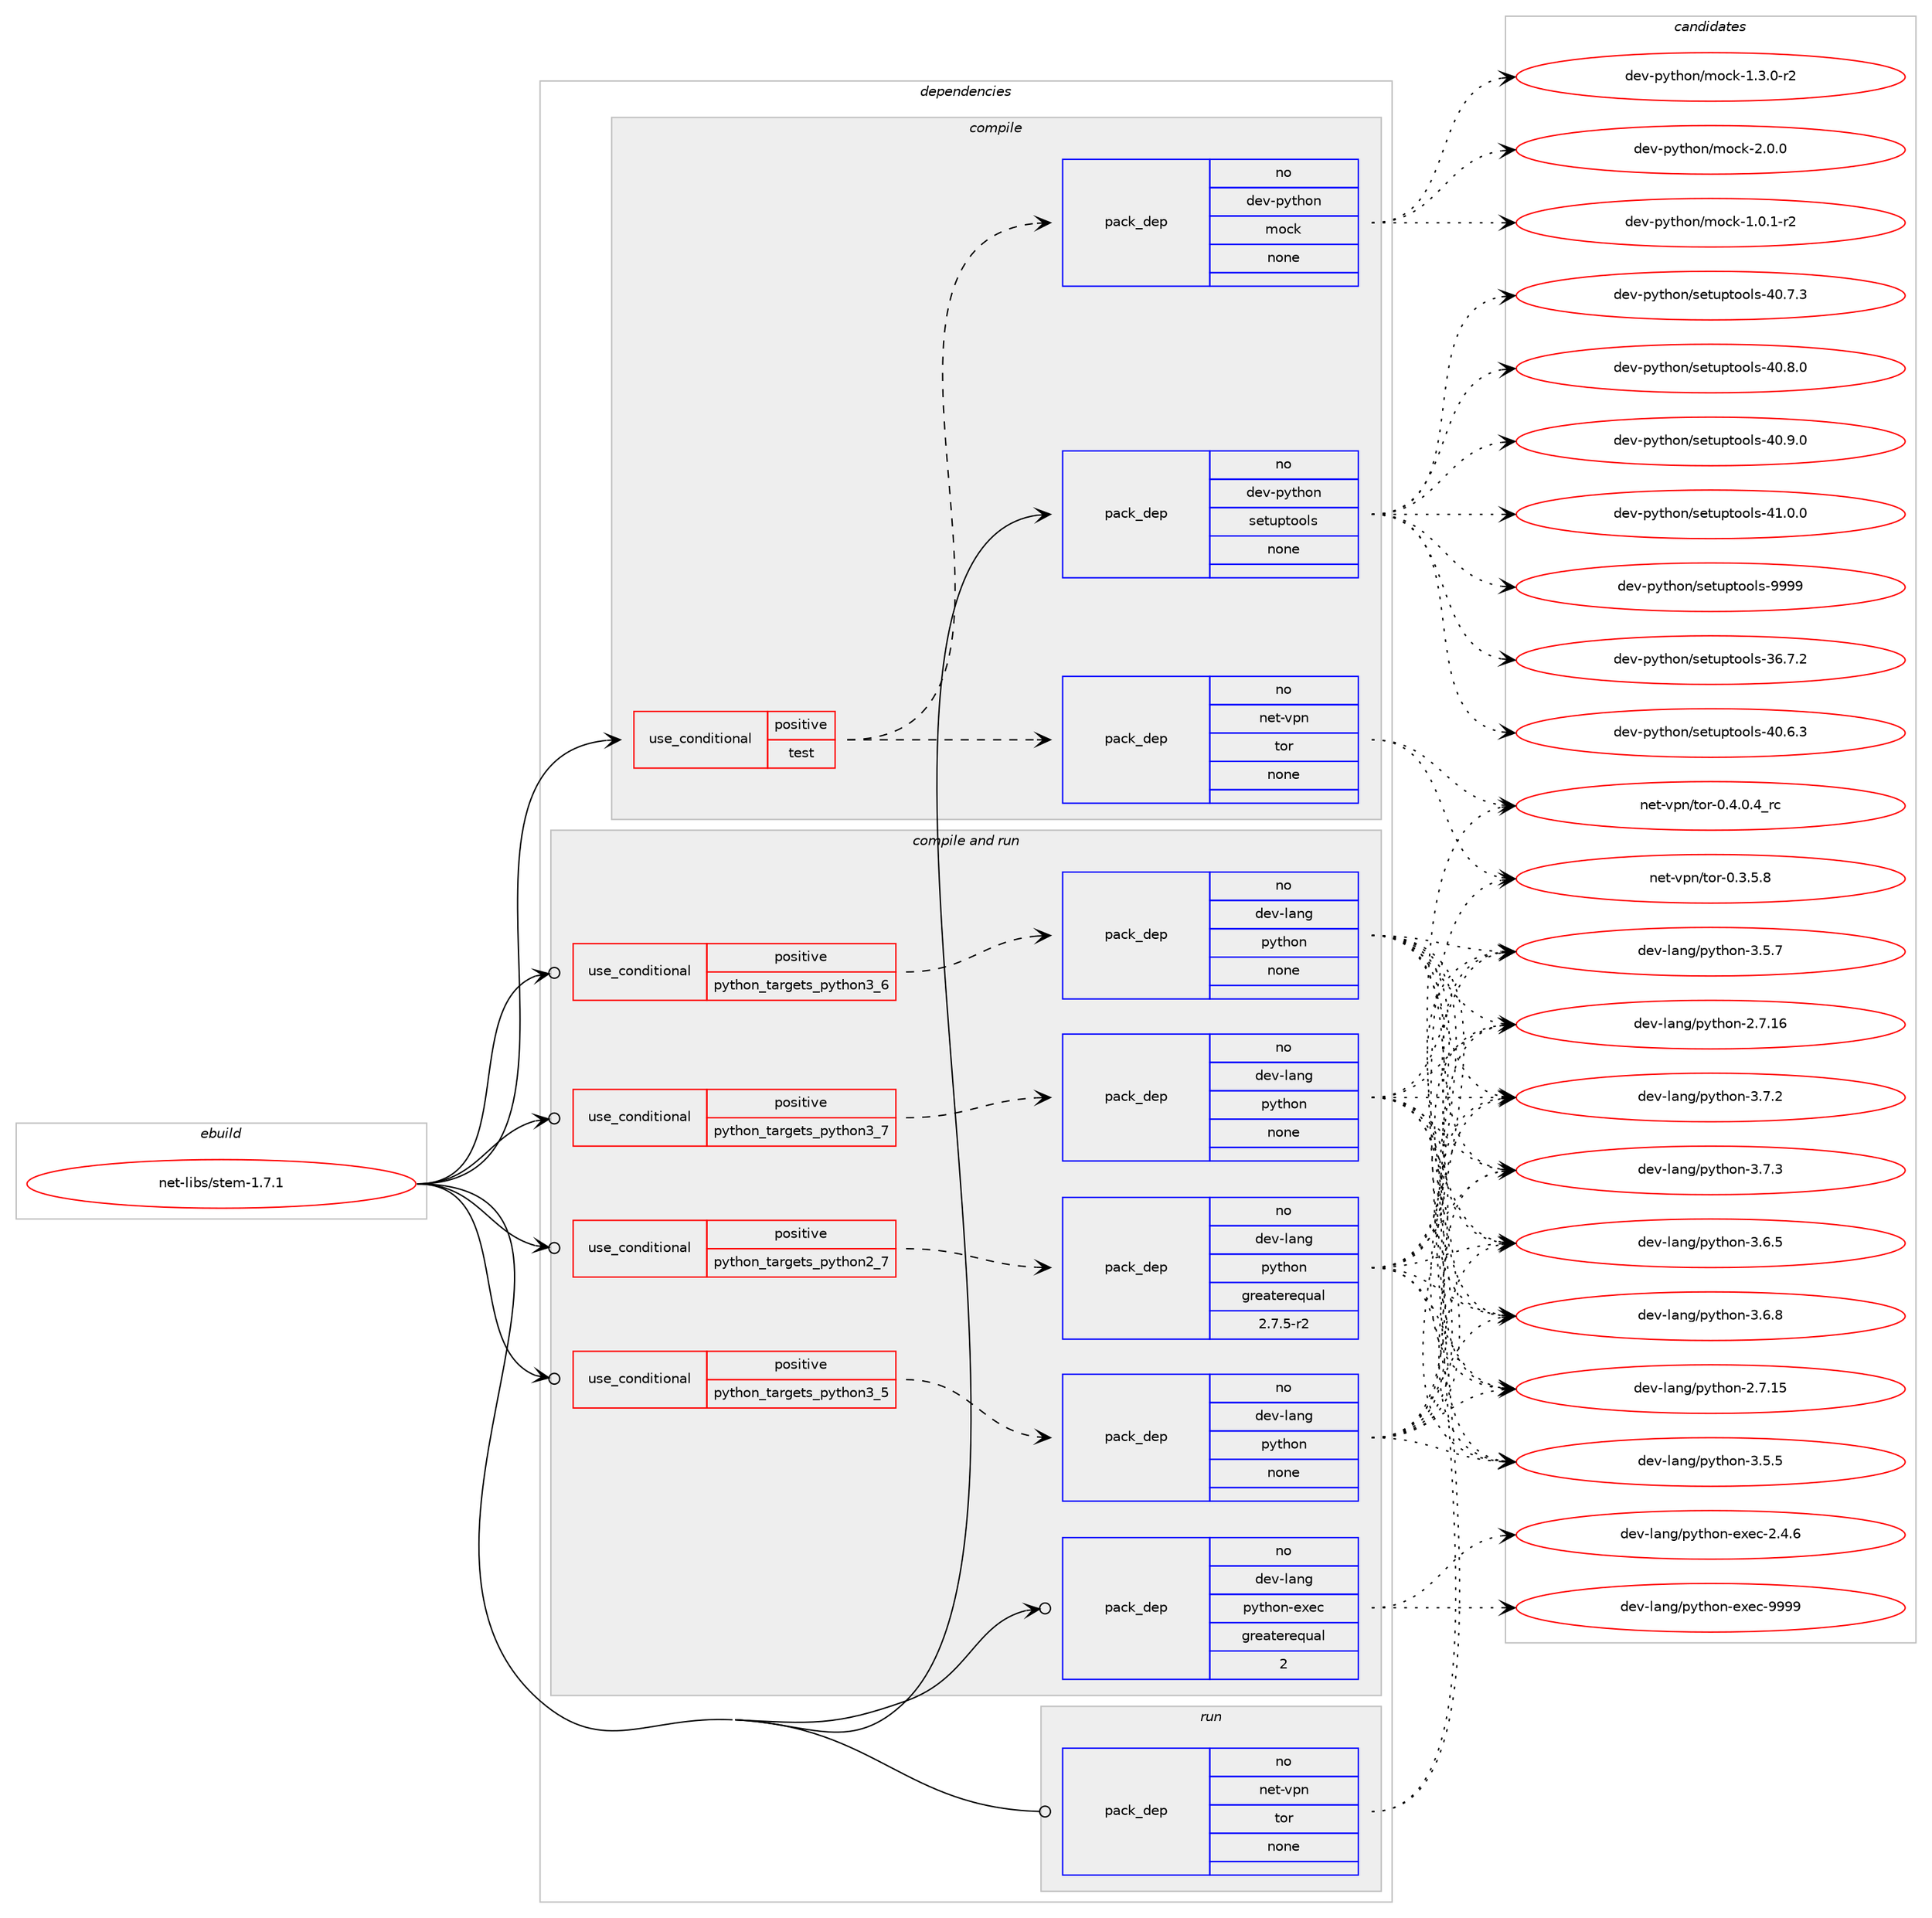 digraph prolog {

# *************
# Graph options
# *************

newrank=true;
concentrate=true;
compound=true;
graph [rankdir=LR,fontname=Helvetica,fontsize=10,ranksep=1.5];#, ranksep=2.5, nodesep=0.2];
edge  [arrowhead=vee];
node  [fontname=Helvetica,fontsize=10];

# **********
# The ebuild
# **********

subgraph cluster_leftcol {
color=gray;
rank=same;
label=<<i>ebuild</i>>;
id [label="net-libs/stem-1.7.1", color=red, width=4, href="../net-libs/stem-1.7.1.svg"];
}

# ****************
# The dependencies
# ****************

subgraph cluster_midcol {
color=gray;
label=<<i>dependencies</i>>;
subgraph cluster_compile {
fillcolor="#eeeeee";
style=filled;
label=<<i>compile</i>>;
subgraph cond630 {
dependency2671 [label=<<TABLE BORDER="0" CELLBORDER="1" CELLSPACING="0" CELLPADDING="4"><TR><TD ROWSPAN="3" CELLPADDING="10">use_conditional</TD></TR><TR><TD>positive</TD></TR><TR><TD>test</TD></TR></TABLE>>, shape=none, color=red];
subgraph pack2001 {
dependency2672 [label=<<TABLE BORDER="0" CELLBORDER="1" CELLSPACING="0" CELLPADDING="4" WIDTH="220"><TR><TD ROWSPAN="6" CELLPADDING="30">pack_dep</TD></TR><TR><TD WIDTH="110">no</TD></TR><TR><TD>dev-python</TD></TR><TR><TD>mock</TD></TR><TR><TD>none</TD></TR><TR><TD></TD></TR></TABLE>>, shape=none, color=blue];
}
dependency2671:e -> dependency2672:w [weight=20,style="dashed",arrowhead="vee"];
subgraph pack2002 {
dependency2673 [label=<<TABLE BORDER="0" CELLBORDER="1" CELLSPACING="0" CELLPADDING="4" WIDTH="220"><TR><TD ROWSPAN="6" CELLPADDING="30">pack_dep</TD></TR><TR><TD WIDTH="110">no</TD></TR><TR><TD>net-vpn</TD></TR><TR><TD>tor</TD></TR><TR><TD>none</TD></TR><TR><TD></TD></TR></TABLE>>, shape=none, color=blue];
}
dependency2671:e -> dependency2673:w [weight=20,style="dashed",arrowhead="vee"];
}
id:e -> dependency2671:w [weight=20,style="solid",arrowhead="vee"];
subgraph pack2003 {
dependency2674 [label=<<TABLE BORDER="0" CELLBORDER="1" CELLSPACING="0" CELLPADDING="4" WIDTH="220"><TR><TD ROWSPAN="6" CELLPADDING="30">pack_dep</TD></TR><TR><TD WIDTH="110">no</TD></TR><TR><TD>dev-python</TD></TR><TR><TD>setuptools</TD></TR><TR><TD>none</TD></TR><TR><TD></TD></TR></TABLE>>, shape=none, color=blue];
}
id:e -> dependency2674:w [weight=20,style="solid",arrowhead="vee"];
}
subgraph cluster_compileandrun {
fillcolor="#eeeeee";
style=filled;
label=<<i>compile and run</i>>;
subgraph cond631 {
dependency2675 [label=<<TABLE BORDER="0" CELLBORDER="1" CELLSPACING="0" CELLPADDING="4"><TR><TD ROWSPAN="3" CELLPADDING="10">use_conditional</TD></TR><TR><TD>positive</TD></TR><TR><TD>python_targets_python2_7</TD></TR></TABLE>>, shape=none, color=red];
subgraph pack2004 {
dependency2676 [label=<<TABLE BORDER="0" CELLBORDER="1" CELLSPACING="0" CELLPADDING="4" WIDTH="220"><TR><TD ROWSPAN="6" CELLPADDING="30">pack_dep</TD></TR><TR><TD WIDTH="110">no</TD></TR><TR><TD>dev-lang</TD></TR><TR><TD>python</TD></TR><TR><TD>greaterequal</TD></TR><TR><TD>2.7.5-r2</TD></TR></TABLE>>, shape=none, color=blue];
}
dependency2675:e -> dependency2676:w [weight=20,style="dashed",arrowhead="vee"];
}
id:e -> dependency2675:w [weight=20,style="solid",arrowhead="odotvee"];
subgraph cond632 {
dependency2677 [label=<<TABLE BORDER="0" CELLBORDER="1" CELLSPACING="0" CELLPADDING="4"><TR><TD ROWSPAN="3" CELLPADDING="10">use_conditional</TD></TR><TR><TD>positive</TD></TR><TR><TD>python_targets_python3_5</TD></TR></TABLE>>, shape=none, color=red];
subgraph pack2005 {
dependency2678 [label=<<TABLE BORDER="0" CELLBORDER="1" CELLSPACING="0" CELLPADDING="4" WIDTH="220"><TR><TD ROWSPAN="6" CELLPADDING="30">pack_dep</TD></TR><TR><TD WIDTH="110">no</TD></TR><TR><TD>dev-lang</TD></TR><TR><TD>python</TD></TR><TR><TD>none</TD></TR><TR><TD></TD></TR></TABLE>>, shape=none, color=blue];
}
dependency2677:e -> dependency2678:w [weight=20,style="dashed",arrowhead="vee"];
}
id:e -> dependency2677:w [weight=20,style="solid",arrowhead="odotvee"];
subgraph cond633 {
dependency2679 [label=<<TABLE BORDER="0" CELLBORDER="1" CELLSPACING="0" CELLPADDING="4"><TR><TD ROWSPAN="3" CELLPADDING="10">use_conditional</TD></TR><TR><TD>positive</TD></TR><TR><TD>python_targets_python3_6</TD></TR></TABLE>>, shape=none, color=red];
subgraph pack2006 {
dependency2680 [label=<<TABLE BORDER="0" CELLBORDER="1" CELLSPACING="0" CELLPADDING="4" WIDTH="220"><TR><TD ROWSPAN="6" CELLPADDING="30">pack_dep</TD></TR><TR><TD WIDTH="110">no</TD></TR><TR><TD>dev-lang</TD></TR><TR><TD>python</TD></TR><TR><TD>none</TD></TR><TR><TD></TD></TR></TABLE>>, shape=none, color=blue];
}
dependency2679:e -> dependency2680:w [weight=20,style="dashed",arrowhead="vee"];
}
id:e -> dependency2679:w [weight=20,style="solid",arrowhead="odotvee"];
subgraph cond634 {
dependency2681 [label=<<TABLE BORDER="0" CELLBORDER="1" CELLSPACING="0" CELLPADDING="4"><TR><TD ROWSPAN="3" CELLPADDING="10">use_conditional</TD></TR><TR><TD>positive</TD></TR><TR><TD>python_targets_python3_7</TD></TR></TABLE>>, shape=none, color=red];
subgraph pack2007 {
dependency2682 [label=<<TABLE BORDER="0" CELLBORDER="1" CELLSPACING="0" CELLPADDING="4" WIDTH="220"><TR><TD ROWSPAN="6" CELLPADDING="30">pack_dep</TD></TR><TR><TD WIDTH="110">no</TD></TR><TR><TD>dev-lang</TD></TR><TR><TD>python</TD></TR><TR><TD>none</TD></TR><TR><TD></TD></TR></TABLE>>, shape=none, color=blue];
}
dependency2681:e -> dependency2682:w [weight=20,style="dashed",arrowhead="vee"];
}
id:e -> dependency2681:w [weight=20,style="solid",arrowhead="odotvee"];
subgraph pack2008 {
dependency2683 [label=<<TABLE BORDER="0" CELLBORDER="1" CELLSPACING="0" CELLPADDING="4" WIDTH="220"><TR><TD ROWSPAN="6" CELLPADDING="30">pack_dep</TD></TR><TR><TD WIDTH="110">no</TD></TR><TR><TD>dev-lang</TD></TR><TR><TD>python-exec</TD></TR><TR><TD>greaterequal</TD></TR><TR><TD>2</TD></TR></TABLE>>, shape=none, color=blue];
}
id:e -> dependency2683:w [weight=20,style="solid",arrowhead="odotvee"];
}
subgraph cluster_run {
fillcolor="#eeeeee";
style=filled;
label=<<i>run</i>>;
subgraph pack2009 {
dependency2684 [label=<<TABLE BORDER="0" CELLBORDER="1" CELLSPACING="0" CELLPADDING="4" WIDTH="220"><TR><TD ROWSPAN="6" CELLPADDING="30">pack_dep</TD></TR><TR><TD WIDTH="110">no</TD></TR><TR><TD>net-vpn</TD></TR><TR><TD>tor</TD></TR><TR><TD>none</TD></TR><TR><TD></TD></TR></TABLE>>, shape=none, color=blue];
}
id:e -> dependency2684:w [weight=20,style="solid",arrowhead="odot"];
}
}

# **************
# The candidates
# **************

subgraph cluster_choices {
rank=same;
color=gray;
label=<<i>candidates</i>>;

subgraph choice2001 {
color=black;
nodesep=1;
choice1001011184511212111610411111047109111991074549464846494511450 [label="dev-python/mock-1.0.1-r2", color=red, width=4,href="../dev-python/mock-1.0.1-r2.svg"];
choice1001011184511212111610411111047109111991074549465146484511450 [label="dev-python/mock-1.3.0-r2", color=red, width=4,href="../dev-python/mock-1.3.0-r2.svg"];
choice100101118451121211161041111104710911199107455046484648 [label="dev-python/mock-2.0.0", color=red, width=4,href="../dev-python/mock-2.0.0.svg"];
dependency2672:e -> choice1001011184511212111610411111047109111991074549464846494511450:w [style=dotted,weight="100"];
dependency2672:e -> choice1001011184511212111610411111047109111991074549465146484511450:w [style=dotted,weight="100"];
dependency2672:e -> choice100101118451121211161041111104710911199107455046484648:w [style=dotted,weight="100"];
}
subgraph choice2002 {
color=black;
nodesep=1;
choice11010111645118112110471161111144548465146534656 [label="net-vpn/tor-0.3.5.8", color=red, width=4,href="../net-vpn/tor-0.3.5.8.svg"];
choice110101116451181121104711611111445484652464846529511499 [label="net-vpn/tor-0.4.0.4_rc", color=red, width=4,href="../net-vpn/tor-0.4.0.4_rc.svg"];
dependency2673:e -> choice11010111645118112110471161111144548465146534656:w [style=dotted,weight="100"];
dependency2673:e -> choice110101116451181121104711611111445484652464846529511499:w [style=dotted,weight="100"];
}
subgraph choice2003 {
color=black;
nodesep=1;
choice100101118451121211161041111104711510111611711211611111110811545515446554650 [label="dev-python/setuptools-36.7.2", color=red, width=4,href="../dev-python/setuptools-36.7.2.svg"];
choice100101118451121211161041111104711510111611711211611111110811545524846544651 [label="dev-python/setuptools-40.6.3", color=red, width=4,href="../dev-python/setuptools-40.6.3.svg"];
choice100101118451121211161041111104711510111611711211611111110811545524846554651 [label="dev-python/setuptools-40.7.3", color=red, width=4,href="../dev-python/setuptools-40.7.3.svg"];
choice100101118451121211161041111104711510111611711211611111110811545524846564648 [label="dev-python/setuptools-40.8.0", color=red, width=4,href="../dev-python/setuptools-40.8.0.svg"];
choice100101118451121211161041111104711510111611711211611111110811545524846574648 [label="dev-python/setuptools-40.9.0", color=red, width=4,href="../dev-python/setuptools-40.9.0.svg"];
choice100101118451121211161041111104711510111611711211611111110811545524946484648 [label="dev-python/setuptools-41.0.0", color=red, width=4,href="../dev-python/setuptools-41.0.0.svg"];
choice10010111845112121116104111110471151011161171121161111111081154557575757 [label="dev-python/setuptools-9999", color=red, width=4,href="../dev-python/setuptools-9999.svg"];
dependency2674:e -> choice100101118451121211161041111104711510111611711211611111110811545515446554650:w [style=dotted,weight="100"];
dependency2674:e -> choice100101118451121211161041111104711510111611711211611111110811545524846544651:w [style=dotted,weight="100"];
dependency2674:e -> choice100101118451121211161041111104711510111611711211611111110811545524846554651:w [style=dotted,weight="100"];
dependency2674:e -> choice100101118451121211161041111104711510111611711211611111110811545524846564648:w [style=dotted,weight="100"];
dependency2674:e -> choice100101118451121211161041111104711510111611711211611111110811545524846574648:w [style=dotted,weight="100"];
dependency2674:e -> choice100101118451121211161041111104711510111611711211611111110811545524946484648:w [style=dotted,weight="100"];
dependency2674:e -> choice10010111845112121116104111110471151011161171121161111111081154557575757:w [style=dotted,weight="100"];
}
subgraph choice2004 {
color=black;
nodesep=1;
choice10010111845108971101034711212111610411111045504655464953 [label="dev-lang/python-2.7.15", color=red, width=4,href="../dev-lang/python-2.7.15.svg"];
choice10010111845108971101034711212111610411111045504655464954 [label="dev-lang/python-2.7.16", color=red, width=4,href="../dev-lang/python-2.7.16.svg"];
choice100101118451089711010347112121116104111110455146534653 [label="dev-lang/python-3.5.5", color=red, width=4,href="../dev-lang/python-3.5.5.svg"];
choice100101118451089711010347112121116104111110455146534655 [label="dev-lang/python-3.5.7", color=red, width=4,href="../dev-lang/python-3.5.7.svg"];
choice100101118451089711010347112121116104111110455146544653 [label="dev-lang/python-3.6.5", color=red, width=4,href="../dev-lang/python-3.6.5.svg"];
choice100101118451089711010347112121116104111110455146544656 [label="dev-lang/python-3.6.8", color=red, width=4,href="../dev-lang/python-3.6.8.svg"];
choice100101118451089711010347112121116104111110455146554650 [label="dev-lang/python-3.7.2", color=red, width=4,href="../dev-lang/python-3.7.2.svg"];
choice100101118451089711010347112121116104111110455146554651 [label="dev-lang/python-3.7.3", color=red, width=4,href="../dev-lang/python-3.7.3.svg"];
dependency2676:e -> choice10010111845108971101034711212111610411111045504655464953:w [style=dotted,weight="100"];
dependency2676:e -> choice10010111845108971101034711212111610411111045504655464954:w [style=dotted,weight="100"];
dependency2676:e -> choice100101118451089711010347112121116104111110455146534653:w [style=dotted,weight="100"];
dependency2676:e -> choice100101118451089711010347112121116104111110455146534655:w [style=dotted,weight="100"];
dependency2676:e -> choice100101118451089711010347112121116104111110455146544653:w [style=dotted,weight="100"];
dependency2676:e -> choice100101118451089711010347112121116104111110455146544656:w [style=dotted,weight="100"];
dependency2676:e -> choice100101118451089711010347112121116104111110455146554650:w [style=dotted,weight="100"];
dependency2676:e -> choice100101118451089711010347112121116104111110455146554651:w [style=dotted,weight="100"];
}
subgraph choice2005 {
color=black;
nodesep=1;
choice10010111845108971101034711212111610411111045504655464953 [label="dev-lang/python-2.7.15", color=red, width=4,href="../dev-lang/python-2.7.15.svg"];
choice10010111845108971101034711212111610411111045504655464954 [label="dev-lang/python-2.7.16", color=red, width=4,href="../dev-lang/python-2.7.16.svg"];
choice100101118451089711010347112121116104111110455146534653 [label="dev-lang/python-3.5.5", color=red, width=4,href="../dev-lang/python-3.5.5.svg"];
choice100101118451089711010347112121116104111110455146534655 [label="dev-lang/python-3.5.7", color=red, width=4,href="../dev-lang/python-3.5.7.svg"];
choice100101118451089711010347112121116104111110455146544653 [label="dev-lang/python-3.6.5", color=red, width=4,href="../dev-lang/python-3.6.5.svg"];
choice100101118451089711010347112121116104111110455146544656 [label="dev-lang/python-3.6.8", color=red, width=4,href="../dev-lang/python-3.6.8.svg"];
choice100101118451089711010347112121116104111110455146554650 [label="dev-lang/python-3.7.2", color=red, width=4,href="../dev-lang/python-3.7.2.svg"];
choice100101118451089711010347112121116104111110455146554651 [label="dev-lang/python-3.7.3", color=red, width=4,href="../dev-lang/python-3.7.3.svg"];
dependency2678:e -> choice10010111845108971101034711212111610411111045504655464953:w [style=dotted,weight="100"];
dependency2678:e -> choice10010111845108971101034711212111610411111045504655464954:w [style=dotted,weight="100"];
dependency2678:e -> choice100101118451089711010347112121116104111110455146534653:w [style=dotted,weight="100"];
dependency2678:e -> choice100101118451089711010347112121116104111110455146534655:w [style=dotted,weight="100"];
dependency2678:e -> choice100101118451089711010347112121116104111110455146544653:w [style=dotted,weight="100"];
dependency2678:e -> choice100101118451089711010347112121116104111110455146544656:w [style=dotted,weight="100"];
dependency2678:e -> choice100101118451089711010347112121116104111110455146554650:w [style=dotted,weight="100"];
dependency2678:e -> choice100101118451089711010347112121116104111110455146554651:w [style=dotted,weight="100"];
}
subgraph choice2006 {
color=black;
nodesep=1;
choice10010111845108971101034711212111610411111045504655464953 [label="dev-lang/python-2.7.15", color=red, width=4,href="../dev-lang/python-2.7.15.svg"];
choice10010111845108971101034711212111610411111045504655464954 [label="dev-lang/python-2.7.16", color=red, width=4,href="../dev-lang/python-2.7.16.svg"];
choice100101118451089711010347112121116104111110455146534653 [label="dev-lang/python-3.5.5", color=red, width=4,href="../dev-lang/python-3.5.5.svg"];
choice100101118451089711010347112121116104111110455146534655 [label="dev-lang/python-3.5.7", color=red, width=4,href="../dev-lang/python-3.5.7.svg"];
choice100101118451089711010347112121116104111110455146544653 [label="dev-lang/python-3.6.5", color=red, width=4,href="../dev-lang/python-3.6.5.svg"];
choice100101118451089711010347112121116104111110455146544656 [label="dev-lang/python-3.6.8", color=red, width=4,href="../dev-lang/python-3.6.8.svg"];
choice100101118451089711010347112121116104111110455146554650 [label="dev-lang/python-3.7.2", color=red, width=4,href="../dev-lang/python-3.7.2.svg"];
choice100101118451089711010347112121116104111110455146554651 [label="dev-lang/python-3.7.3", color=red, width=4,href="../dev-lang/python-3.7.3.svg"];
dependency2680:e -> choice10010111845108971101034711212111610411111045504655464953:w [style=dotted,weight="100"];
dependency2680:e -> choice10010111845108971101034711212111610411111045504655464954:w [style=dotted,weight="100"];
dependency2680:e -> choice100101118451089711010347112121116104111110455146534653:w [style=dotted,weight="100"];
dependency2680:e -> choice100101118451089711010347112121116104111110455146534655:w [style=dotted,weight="100"];
dependency2680:e -> choice100101118451089711010347112121116104111110455146544653:w [style=dotted,weight="100"];
dependency2680:e -> choice100101118451089711010347112121116104111110455146544656:w [style=dotted,weight="100"];
dependency2680:e -> choice100101118451089711010347112121116104111110455146554650:w [style=dotted,weight="100"];
dependency2680:e -> choice100101118451089711010347112121116104111110455146554651:w [style=dotted,weight="100"];
}
subgraph choice2007 {
color=black;
nodesep=1;
choice10010111845108971101034711212111610411111045504655464953 [label="dev-lang/python-2.7.15", color=red, width=4,href="../dev-lang/python-2.7.15.svg"];
choice10010111845108971101034711212111610411111045504655464954 [label="dev-lang/python-2.7.16", color=red, width=4,href="../dev-lang/python-2.7.16.svg"];
choice100101118451089711010347112121116104111110455146534653 [label="dev-lang/python-3.5.5", color=red, width=4,href="../dev-lang/python-3.5.5.svg"];
choice100101118451089711010347112121116104111110455146534655 [label="dev-lang/python-3.5.7", color=red, width=4,href="../dev-lang/python-3.5.7.svg"];
choice100101118451089711010347112121116104111110455146544653 [label="dev-lang/python-3.6.5", color=red, width=4,href="../dev-lang/python-3.6.5.svg"];
choice100101118451089711010347112121116104111110455146544656 [label="dev-lang/python-3.6.8", color=red, width=4,href="../dev-lang/python-3.6.8.svg"];
choice100101118451089711010347112121116104111110455146554650 [label="dev-lang/python-3.7.2", color=red, width=4,href="../dev-lang/python-3.7.2.svg"];
choice100101118451089711010347112121116104111110455146554651 [label="dev-lang/python-3.7.3", color=red, width=4,href="../dev-lang/python-3.7.3.svg"];
dependency2682:e -> choice10010111845108971101034711212111610411111045504655464953:w [style=dotted,weight="100"];
dependency2682:e -> choice10010111845108971101034711212111610411111045504655464954:w [style=dotted,weight="100"];
dependency2682:e -> choice100101118451089711010347112121116104111110455146534653:w [style=dotted,weight="100"];
dependency2682:e -> choice100101118451089711010347112121116104111110455146534655:w [style=dotted,weight="100"];
dependency2682:e -> choice100101118451089711010347112121116104111110455146544653:w [style=dotted,weight="100"];
dependency2682:e -> choice100101118451089711010347112121116104111110455146544656:w [style=dotted,weight="100"];
dependency2682:e -> choice100101118451089711010347112121116104111110455146554650:w [style=dotted,weight="100"];
dependency2682:e -> choice100101118451089711010347112121116104111110455146554651:w [style=dotted,weight="100"];
}
subgraph choice2008 {
color=black;
nodesep=1;
choice1001011184510897110103471121211161041111104510112010199455046524654 [label="dev-lang/python-exec-2.4.6", color=red, width=4,href="../dev-lang/python-exec-2.4.6.svg"];
choice10010111845108971101034711212111610411111045101120101994557575757 [label="dev-lang/python-exec-9999", color=red, width=4,href="../dev-lang/python-exec-9999.svg"];
dependency2683:e -> choice1001011184510897110103471121211161041111104510112010199455046524654:w [style=dotted,weight="100"];
dependency2683:e -> choice10010111845108971101034711212111610411111045101120101994557575757:w [style=dotted,weight="100"];
}
subgraph choice2009 {
color=black;
nodesep=1;
choice11010111645118112110471161111144548465146534656 [label="net-vpn/tor-0.3.5.8", color=red, width=4,href="../net-vpn/tor-0.3.5.8.svg"];
choice110101116451181121104711611111445484652464846529511499 [label="net-vpn/tor-0.4.0.4_rc", color=red, width=4,href="../net-vpn/tor-0.4.0.4_rc.svg"];
dependency2684:e -> choice11010111645118112110471161111144548465146534656:w [style=dotted,weight="100"];
dependency2684:e -> choice110101116451181121104711611111445484652464846529511499:w [style=dotted,weight="100"];
}
}

}
